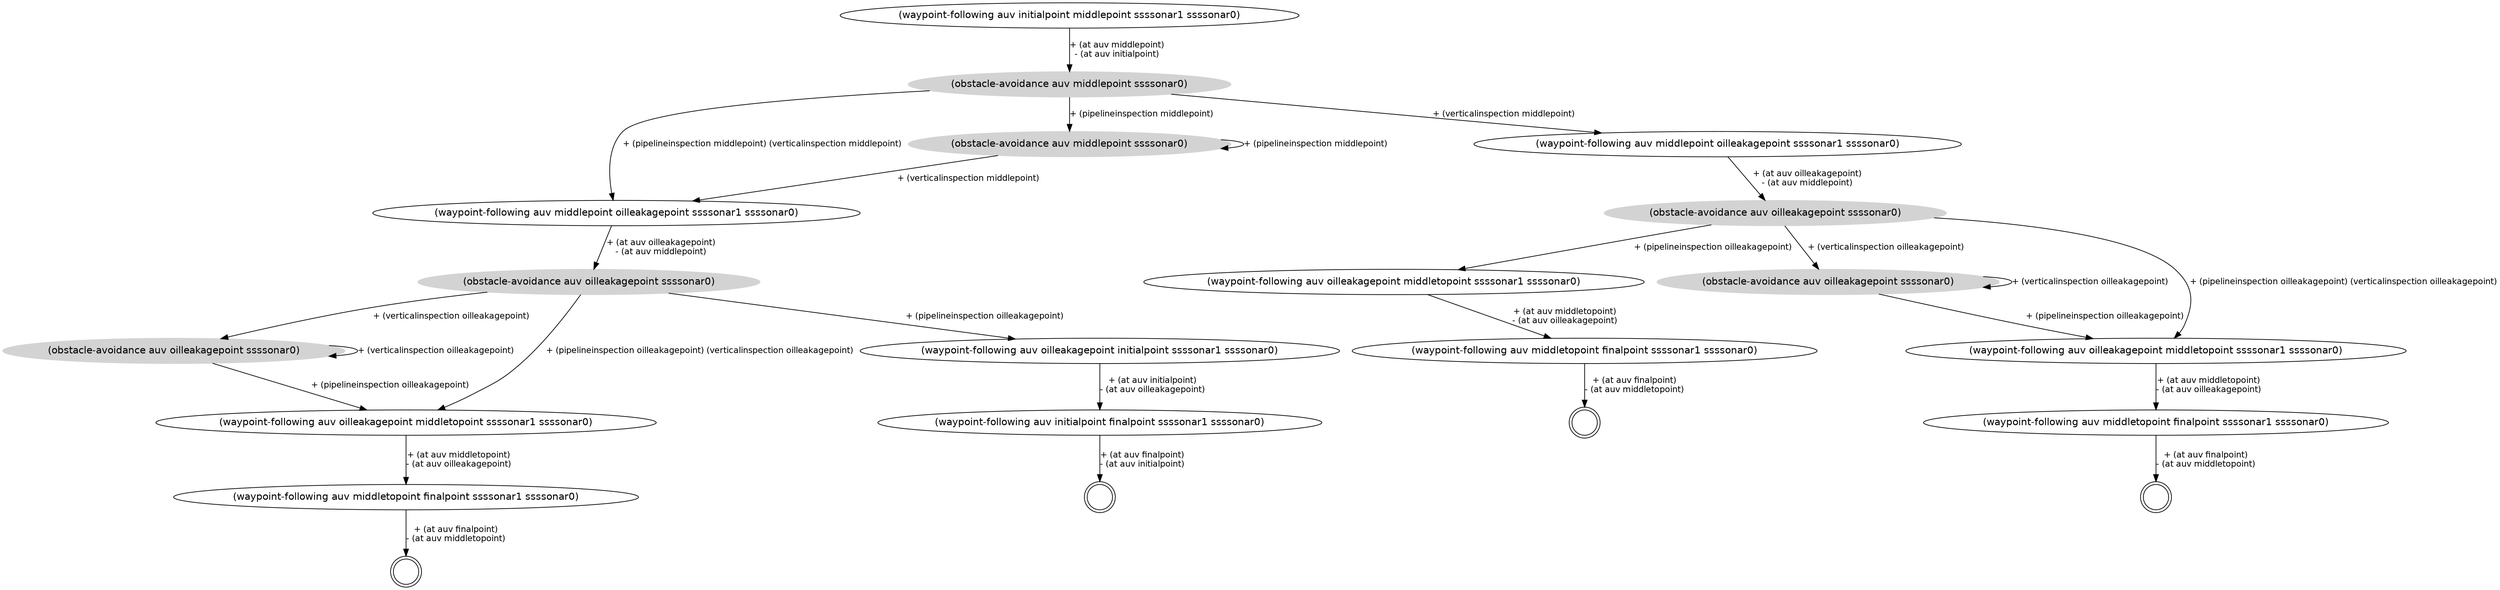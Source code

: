 digraph Struc {
 graph [fontname = "helvetica"];
 node [fontname = "helvetica"];
 edge [fontname = "helvetica"];
 node [shape=ellipse];
 packMode="graph";
 n0 [label="(waypoint-following auv initialpoint middlepoint ssssonar1 ssssonar0)"];
 n0->n1 [fontsize=12, label="+ (at auv middlepoint)\n- (at auv initialpoint)"];
 n1 [style=filled, color=lightgrey, label="(obstacle-avoidance auv middlepoint ssssonar0)"];
 n1->n2 [fontsize=12, label="+ (pipelineinspection middlepoint) (verticalinspection middlepoint)"];
 n1->n3 [fontsize=12, label="+ (verticalinspection middlepoint)"];
 n1->n4 [fontsize=12, label="+ (pipelineinspection middlepoint)"];
 n2 [label="(waypoint-following auv middlepoint oilleakagepoint ssssonar1 ssssonar0)"];
 n2->n5 [fontsize=12, label="+ (at auv oilleakagepoint)\n- (at auv middlepoint)"];
 n3 [label="(waypoint-following auv middlepoint oilleakagepoint ssssonar1 ssssonar0)"];
 n3->n6 [fontsize=12, label="+ (at auv oilleakagepoint)\n- (at auv middlepoint)"];
 n4 [style=filled, color=lightgrey, label="(obstacle-avoidance auv middlepoint ssssonar0)"];
 n4->n2 [fontsize=12, label="+ (verticalinspection middlepoint)"];
 n4->n4 [fontsize=12, label="+ (pipelineinspection middlepoint)"];
 n5 [style=filled, color=lightgrey, label="(obstacle-avoidance auv oilleakagepoint ssssonar0)"];
 n5->n7 [fontsize=12, label="+ (pipelineinspection oilleakagepoint) (verticalinspection oilleakagepoint)"];
 n5->n8 [fontsize=12, label="+ (verticalinspection oilleakagepoint)"];
 n5->n9 [fontsize=12, label="+ (pipelineinspection oilleakagepoint)"];
 n6 [style=filled, color=lightgrey, label="(obstacle-avoidance auv oilleakagepoint ssssonar0)"];
 n6->n10 [fontsize=12, label="+ (pipelineinspection oilleakagepoint) (verticalinspection oilleakagepoint)"];
 n6->n11 [fontsize=12, label="+ (verticalinspection oilleakagepoint)"];
 n6->n12 [fontsize=12, label="+ (pipelineinspection oilleakagepoint)"];
 n7 [label="(waypoint-following auv oilleakagepoint middletopoint ssssonar1 ssssonar0)"];
 n7->n13 [fontsize=12, label="+ (at auv middletopoint)\n- (at auv oilleakagepoint)"];
 n8 [style=filled, color=lightgrey, label="(obstacle-avoidance auv oilleakagepoint ssssonar0)"];
 n8->n7 [fontsize=12, label="+ (pipelineinspection oilleakagepoint)"];
 n8->n8 [fontsize=12, label="+ (verticalinspection oilleakagepoint)"];
 n9 [label="(waypoint-following auv oilleakagepoint initialpoint ssssonar1 ssssonar0)"];
 n9->n14 [fontsize=12, label="+ (at auv initialpoint)\n- (at auv oilleakagepoint)"];
 n10 [label="(waypoint-following auv oilleakagepoint middletopoint ssssonar1 ssssonar0)"];
 n10->n15 [fontsize=12, label="+ (at auv middletopoint)\n- (at auv oilleakagepoint)"];
 n11 [style=filled, color=lightgrey, label="(obstacle-avoidance auv oilleakagepoint ssssonar0)"];
 n11->n10 [fontsize=12, label="+ (pipelineinspection oilleakagepoint)"];
 n11->n11 [fontsize=12, label="+ (verticalinspection oilleakagepoint)"];
 n12 [label="(waypoint-following auv oilleakagepoint middletopoint ssssonar1 ssssonar0)"];
 n12->n16 [fontsize=12, label="+ (at auv middletopoint)\n- (at auv oilleakagepoint)"];
 n13 [label="(waypoint-following auv middletopoint finalpoint ssssonar1 ssssonar0)"];
 n13->n17 [fontsize=12, label="+ (at auv finalpoint)\n- (at auv middletopoint)"];
 n14 [label="(waypoint-following auv initialpoint finalpoint ssssonar1 ssssonar0)"];
 n14->n18 [fontsize=12, label="+ (at auv finalpoint)\n- (at auv initialpoint)"];
 n15 [label="(waypoint-following auv middletopoint finalpoint ssssonar1 ssssonar0)"];
 n15->n19 [fontsize=12, label="+ (at auv finalpoint)\n- (at auv middletopoint)"];
 n16 [label="(waypoint-following auv middletopoint finalpoint ssssonar1 ssssonar0)"];
 n16->n20 [fontsize=12, label="+ (at auv finalpoint)\n- (at auv middletopoint)"];
 n17 [shape=circle,label="",peripheries=2];
 n18 [shape=circle,label="",peripheries=2];
 n19 [shape=circle,label="",peripheries=2];
 n20 [shape=circle,label="",peripheries=2];
}